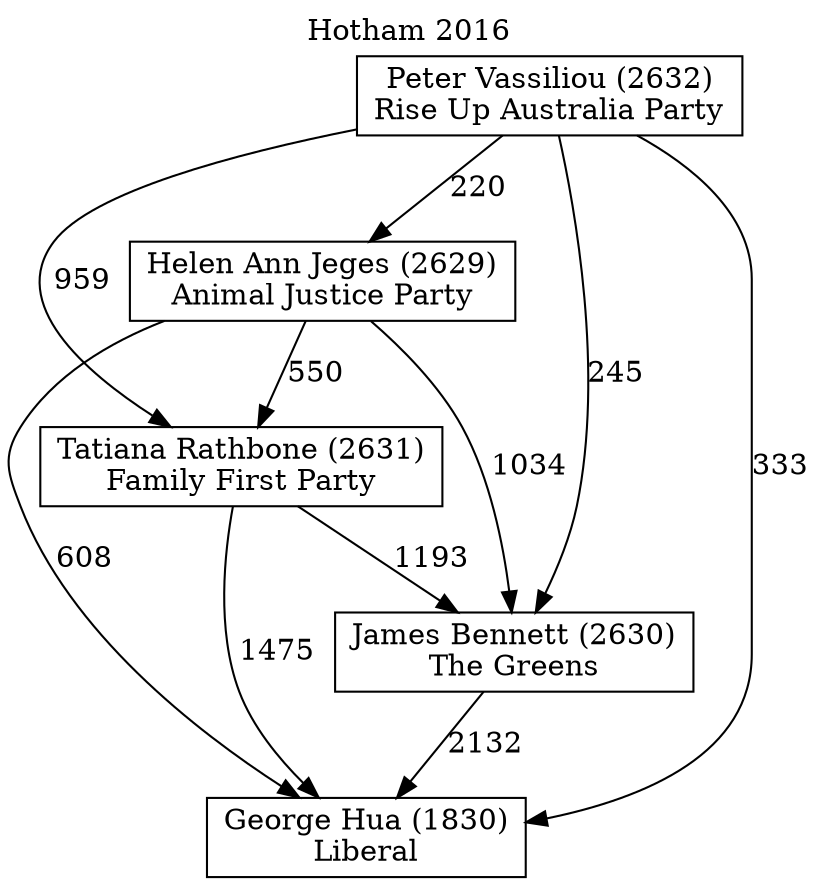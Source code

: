 // House preference flow
digraph "George Hua (1830)_Hotham_2016" {
	graph [label="Hotham 2016" labelloc=t mclimit=10]
	node [shape=box]
	"George Hua (1830)" [label="George Hua (1830)
Liberal"]
	"James Bennett (2630)" [label="James Bennett (2630)
The Greens"]
	"Tatiana Rathbone (2631)" [label="Tatiana Rathbone (2631)
Family First Party"]
	"Helen Ann Jeges (2629)" [label="Helen Ann Jeges (2629)
Animal Justice Party"]
	"Peter Vassiliou (2632)" [label="Peter Vassiliou (2632)
Rise Up Australia Party"]
	"James Bennett (2630)" -> "George Hua (1830)" [label=2132]
	"Tatiana Rathbone (2631)" -> "James Bennett (2630)" [label=1193]
	"Helen Ann Jeges (2629)" -> "Tatiana Rathbone (2631)" [label=550]
	"Peter Vassiliou (2632)" -> "Helen Ann Jeges (2629)" [label=220]
	"Tatiana Rathbone (2631)" -> "George Hua (1830)" [label=1475]
	"Helen Ann Jeges (2629)" -> "George Hua (1830)" [label=608]
	"Peter Vassiliou (2632)" -> "George Hua (1830)" [label=333]
	"Peter Vassiliou (2632)" -> "Tatiana Rathbone (2631)" [label=959]
	"Helen Ann Jeges (2629)" -> "James Bennett (2630)" [label=1034]
	"Peter Vassiliou (2632)" -> "James Bennett (2630)" [label=245]
}
